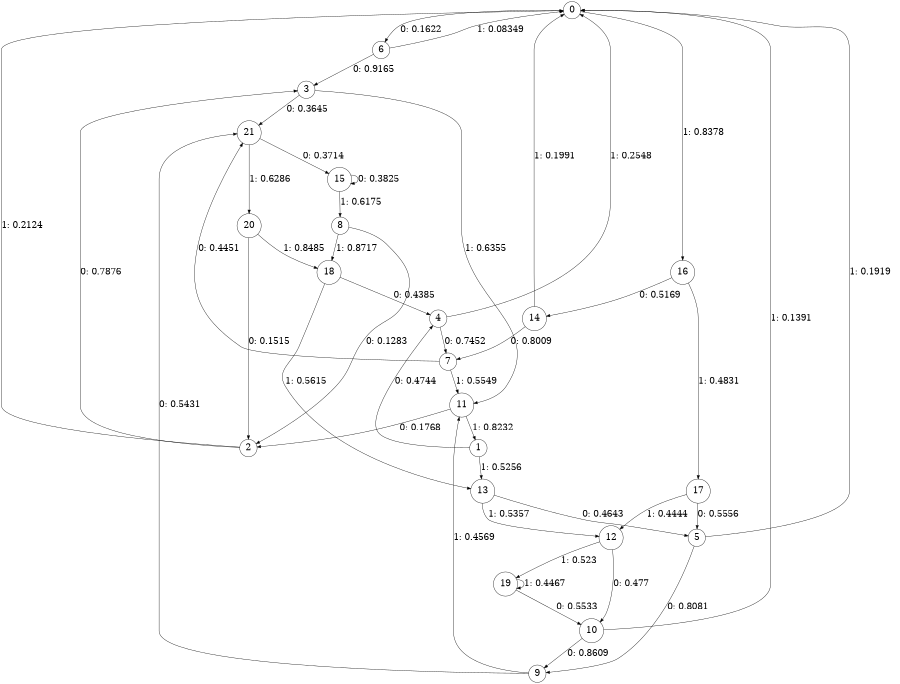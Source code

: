 digraph "ch13randomL5" {
size = "6,8.5";
ratio = "fill";
node [shape = circle];
node [fontsize = 24];
edge [fontsize = 24];
0 -> 6 [label = "0: 0.1622   "];
0 -> 16 [label = "1: 0.8378   "];
1 -> 4 [label = "0: 0.4744   "];
1 -> 13 [label = "1: 0.5256   "];
2 -> 3 [label = "0: 0.7876   "];
2 -> 0 [label = "1: 0.2124   "];
3 -> 21 [label = "0: 0.3645   "];
3 -> 11 [label = "1: 0.6355   "];
4 -> 7 [label = "0: 0.7452   "];
4 -> 0 [label = "1: 0.2548   "];
5 -> 9 [label = "0: 0.8081   "];
5 -> 0 [label = "1: 0.1919   "];
6 -> 3 [label = "0: 0.9165   "];
6 -> 0 [label = "1: 0.08349  "];
7 -> 21 [label = "0: 0.4451   "];
7 -> 11 [label = "1: 0.5549   "];
8 -> 2 [label = "0: 0.1283   "];
8 -> 18 [label = "1: 0.8717   "];
9 -> 21 [label = "0: 0.5431   "];
9 -> 11 [label = "1: 0.4569   "];
10 -> 9 [label = "0: 0.8609   "];
10 -> 0 [label = "1: 0.1391   "];
11 -> 2 [label = "0: 0.1768   "];
11 -> 1 [label = "1: 0.8232   "];
12 -> 10 [label = "0: 0.477    "];
12 -> 19 [label = "1: 0.523    "];
13 -> 5 [label = "0: 0.4643   "];
13 -> 12 [label = "1: 0.5357   "];
14 -> 7 [label = "0: 0.8009   "];
14 -> 0 [label = "1: 0.1991   "];
15 -> 15 [label = "0: 0.3825   "];
15 -> 8 [label = "1: 0.6175   "];
16 -> 14 [label = "0: 0.5169   "];
16 -> 17 [label = "1: 0.4831   "];
17 -> 5 [label = "0: 0.5556   "];
17 -> 12 [label = "1: 0.4444   "];
18 -> 4 [label = "0: 0.4385   "];
18 -> 13 [label = "1: 0.5615   "];
19 -> 10 [label = "0: 0.5533   "];
19 -> 19 [label = "1: 0.4467   "];
20 -> 2 [label = "0: 0.1515   "];
20 -> 18 [label = "1: 0.8485   "];
21 -> 15 [label = "0: 0.3714   "];
21 -> 20 [label = "1: 0.6286   "];
}